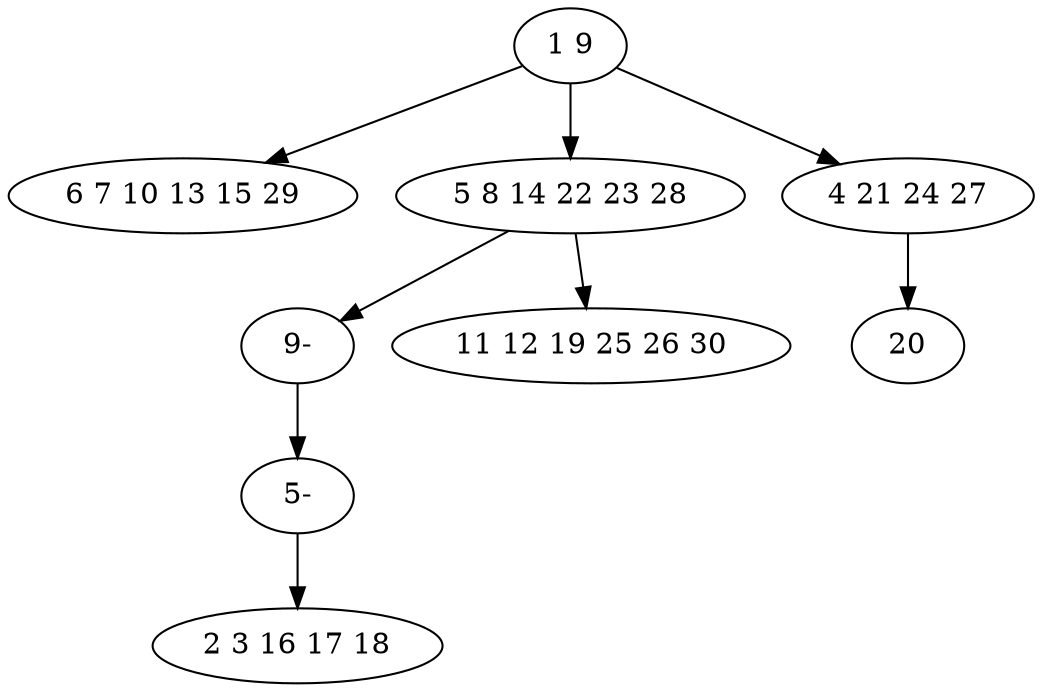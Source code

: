 digraph true_tree {
	"0" -> "1"
	"0" -> "2"
	"2" -> "7"
	"0" -> "4"
	"4" -> "5"
	"2" -> "6"
	"7" -> "8"
	"8" -> "3"
	"0" [label="1 9"];
	"1" [label="6 7 10 13 15 29"];
	"2" [label="5 8 14 22 23 28"];
	"3" [label="2 3 16 17 18"];
	"4" [label="4 21 24 27"];
	"5" [label="20"];
	"6" [label="11 12 19 25 26 30"];
	"7" [label="9-"];
	"8" [label="5-"];
}
